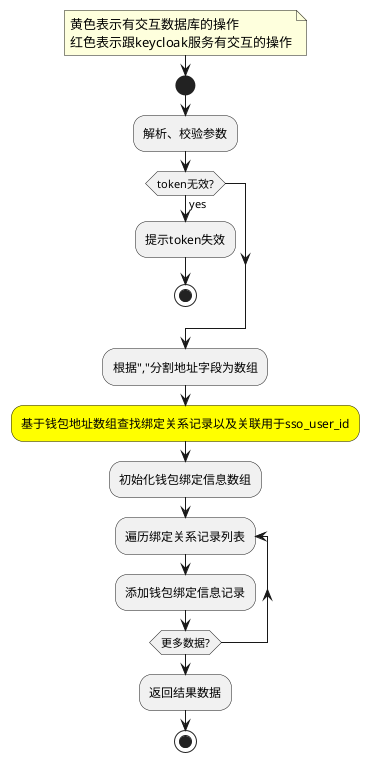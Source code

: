 @startuml
note right
    黄色表示有交互数据库的操作
    红色表示跟keycloak服务有交互的操作
end note
start
:解析、校验参数;
if (token无效?) then (yes)
    :提示token失效;
    stop
endif
:根据","分割地址字段为数组;
#yellow:基于钱包地址数组查找绑定关系记录以及关联用于sso_user_id;
:初始化钱包绑定信息数组;
repeat :遍历绑定关系记录列表;
    :添加钱包绑定信息记录;
repeat while (更多数据?)
:返回结果数据;
stop
@enduml
